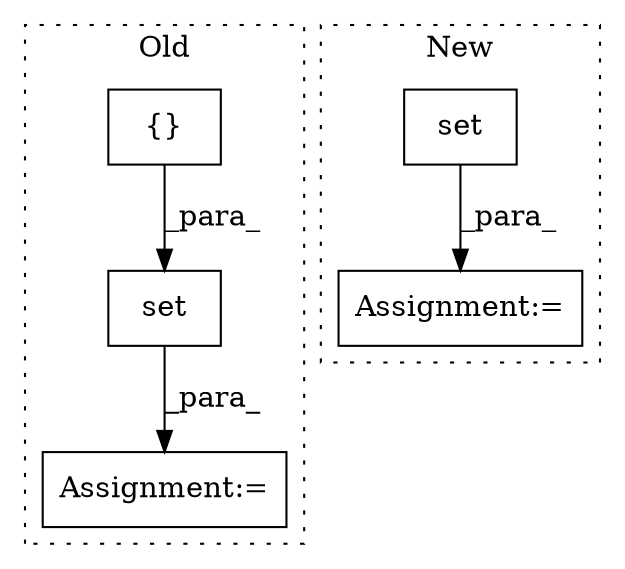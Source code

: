 digraph G {
subgraph cluster0 {
1 [label="set" a="32" s="3573,3600" l="4,1" shape="box"];
3 [label="Assignment:=" a="7" s="3567" l="1" shape="box"];
5 [label="{}" a="4" s="3294" l="2" shape="box"];
label = "Old";
style="dotted";
}
subgraph cluster1 {
2 [label="set" a="32" s="3419" l="5" shape="box"];
4 [label="Assignment:=" a="7" s="3418" l="1" shape="box"];
label = "New";
style="dotted";
}
1 -> 3 [label="_para_"];
2 -> 4 [label="_para_"];
5 -> 1 [label="_para_"];
}
